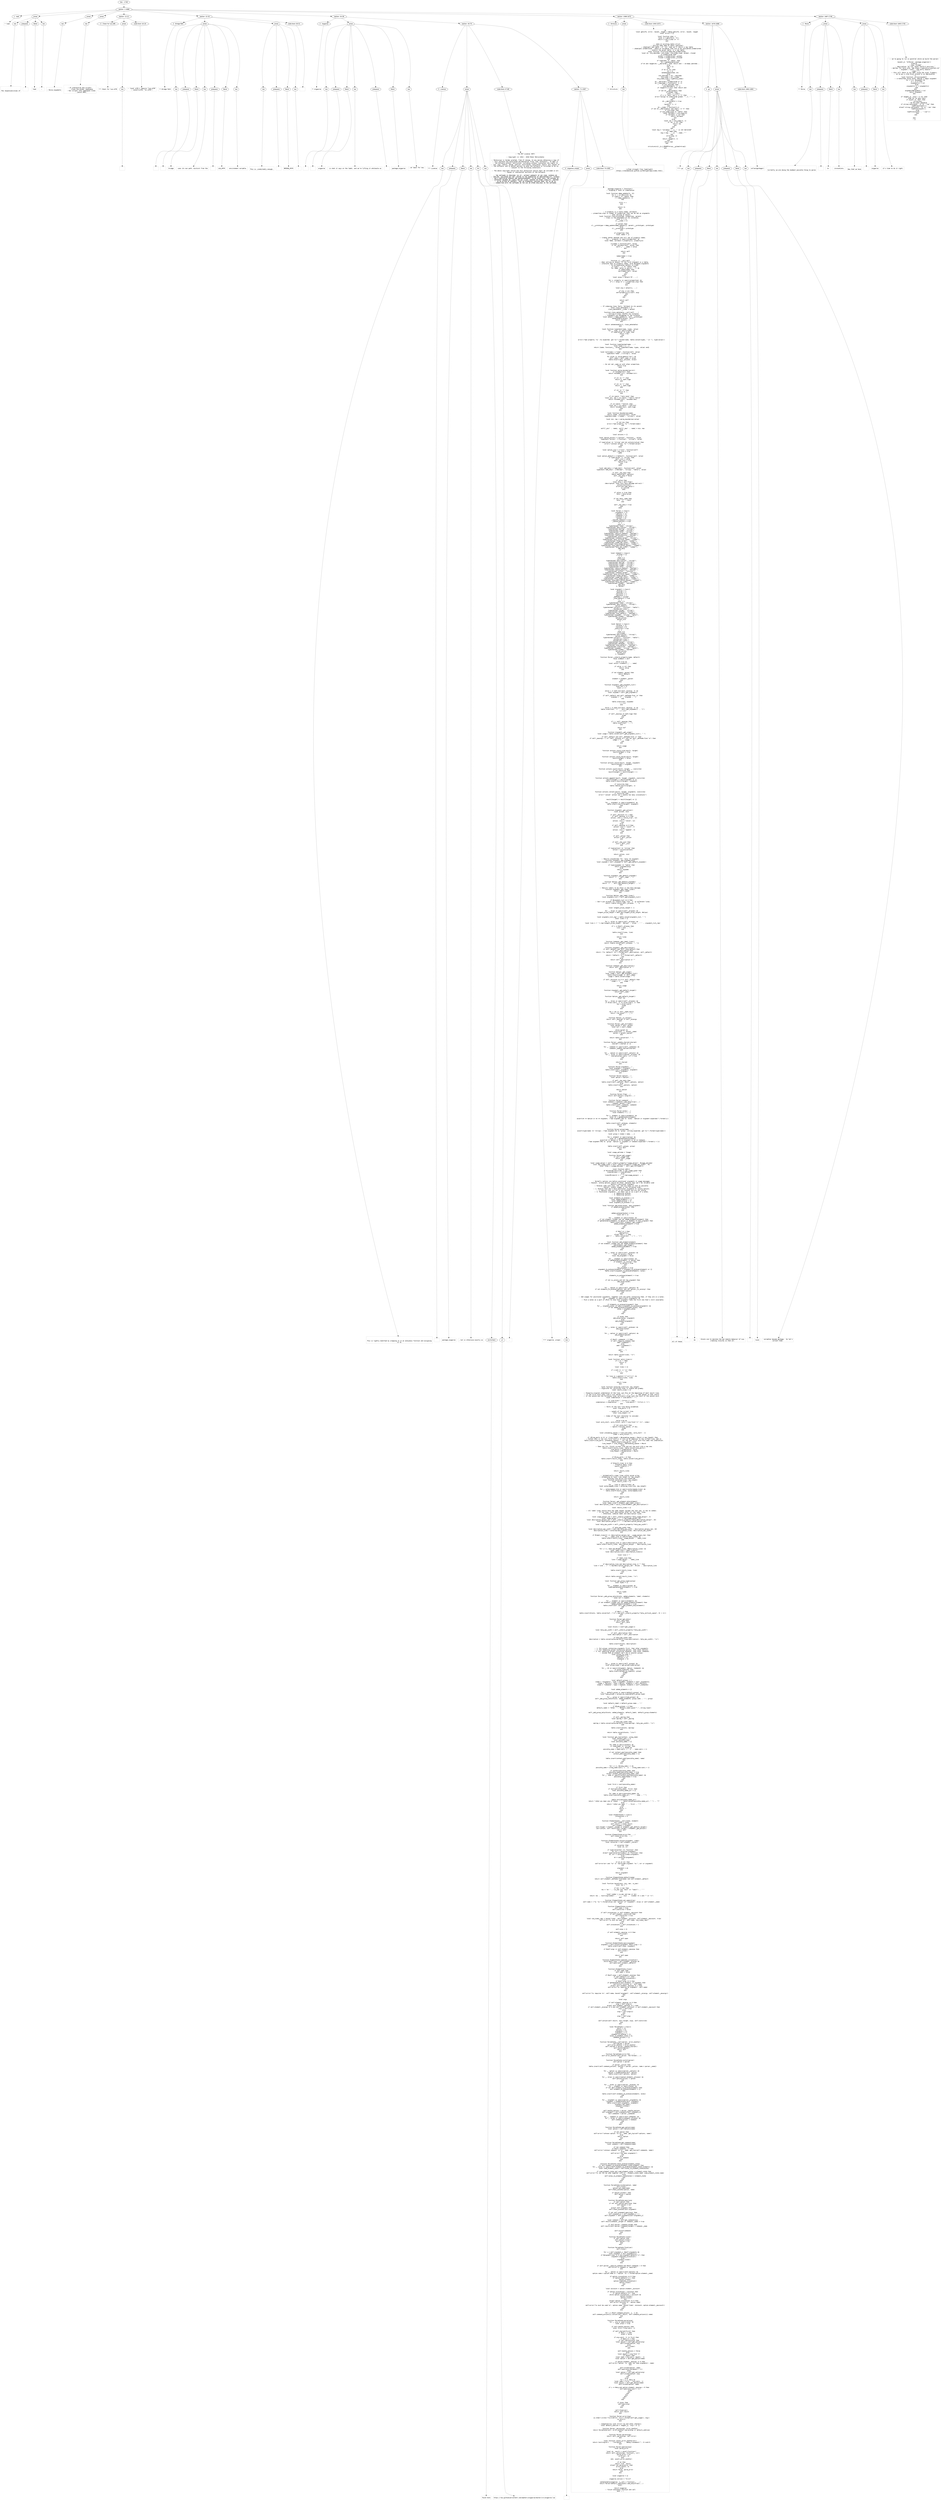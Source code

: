 digraph lpegNode {

node [fontname=Helvetica]
edge [style=dashed]

doc_0 [label="doc - 1748"]


doc_0 -> { section_1}
{rank=same; section_1}

section_1 [label="section: 1-1686"]


// END RANK doc_0

section_1 -> { header_2 prose_3 prose_4 prose_5 section_6 section_7 section_8 section_9 section_10}
{rank=same; header_2 prose_3 prose_4 prose_5 section_6 section_7 section_8 section_9 section_10}

header_2 [label="1 : load"]

prose_3 [label="prose"]

prose_4 [label="prose"]

prose_5 [label="prose"]

section_6 [label="section: 12-21"]

section_7 [label="section: 22-33"]

section_8 [label="section: 34-39"]

section_9 [label="section: 1588-1675"]

section_10 [label="section: 1687-1748"]


// END RANK section_1

header_2 -> leaf_11
leaf_11  [color=Gray,shape=rectangle,fontname=Inconsolata,label="* load"]
// END RANK header_2

prose_3 -> { raw_12 prespace_13 literal_14 raw_15}
{rank=same; raw_12 prespace_13 literal_14 raw_15}

raw_12 [label="raw"]

prespace_13 [label="prespace"]

literal_14 [label="literal"]

raw_15 [label="raw"]


// END RANK prose_3

raw_12 -> leaf_16
leaf_16  [color=Gray,shape=rectangle,fontname=Inconsolata,label="

The responsibilities of"]
// END RANK raw_12

prespace_13 -> leaf_17
leaf_17  [color=Gray,shape=rectangle,fontname=Inconsolata,label=" "]
// END RANK prespace_13

literal_14 -> leaf_18
leaf_18  [color=Gray,shape=rectangle,fontname=Inconsolata,label="load"]
// END RANK literal_14

raw_15 -> leaf_19
leaf_19  [color=Gray,shape=rectangle,fontname=Inconsolata,label=":
"]
// END RANK raw_15

prose_4 -> { raw_20}
{rank=same; raw_20}

raw_20 [label="raw"]


// END RANK prose_4

raw_20 -> leaf_21
leaf_21  [color=Gray,shape=rectangle,fontname=Inconsolata,label="
- Parse arguments
"]
// END RANK raw_20

prose_5 -> { raw_22}
{rank=same; raw_22}

raw_22 [label="raw"]


// END RANK prose_5

raw_22 -> leaf_23
leaf_23  [color=Gray,shape=rectangle,fontname=Inconsolata,label="
- If interactive and scripts:
   - Clone the global namespace
   - Run scripts into namespace clone
   - Launch REPL.
"]
// END RANK raw_22

section_6 -> { header_24 prose_25 codeblock_26}
{rank=same; header_24 prose_25 codeblock_26}

header_24 [label="3 : Check for lua-utf8"]

prose_25 [label="prose"]

codeblock_26 [label="code block 16-19"]


// END RANK section_6

header_24 -> leaf_27
leaf_27  [color=Gray,shape=rectangle,fontname=Inconsolata,label="*** Check for lua-utf8"]
// END RANK header_24

prose_25 -> { raw_28}
{rank=same; raw_28}

raw_28 [label="raw"]


// END RANK prose_25

raw_28 -> leaf_29
leaf_29  [color=Gray,shape=rectangle,fontname=Inconsolata,label="
"]
// END RANK raw_28

codeblock_26 -> leaf_30
leaf_30  [color=Gray,shape=rectangle,fontname=Inconsolata,label="-- local utf8 = require \"lua-utf8\"
-- assert(utf8, \"no utf8\")"]
// END RANK codeblock_26

section_7 -> { header_31 prose_32 prose_33 codeblock_34}
{rank=same; header_31 prose_32 prose_33 codeblock_34}

header_31 [label="2 : Bridge Path"]

prose_32 [label="prose"]

prose_33 [label="prose"]

codeblock_34 [label="code block 28-31"]


// END RANK section_7

header_31 -> leaf_35
leaf_35  [color=Gray,shape=rectangle,fontname=Inconsolata,label="** Bridge Path"]
// END RANK header_31

prose_32 -> { raw_36 prespace_37 literal_38 raw_39 prespace_40 literal_41 raw_42}
{rank=same; raw_36 prespace_37 literal_38 raw_39 prespace_40 literal_41 raw_42}

raw_36 [label="raw"]

prespace_37 [label="prespace"]

literal_38 [label="literal"]

raw_39 [label="raw"]

prespace_40 [label="prespace"]

literal_41 [label="literal"]

raw_42 [label="raw"]


// END RANK prose_32

raw_36 -> leaf_43
leaf_43  [color=Gray,shape=rectangle,fontname=Inconsolata,label=""]
// END RANK raw_36

prespace_37 -> leaf_44
leaf_44  [color=Gray,shape=rectangle,fontname=Inconsolata,label=""]
// END RANK prespace_37

literal_38 -> leaf_45
leaf_45  [color=Gray,shape=rectangle,fontname=Inconsolata,label="bridge"]
// END RANK literal_38

raw_39 -> leaf_46
leaf_46  [color=Gray,shape=rectangle,fontname=Inconsolata,label=" uses its own path, distinct from the"]
// END RANK raw_39

prespace_40 -> leaf_47
leaf_47  [color=Gray,shape=rectangle,fontname=Inconsolata,label=" "]
// END RANK prespace_40

literal_41 -> leaf_48
leaf_48  [color=Gray,shape=rectangle,fontname=Inconsolata,label="LUA_PATH"]
// END RANK literal_41

raw_42 -> leaf_49
leaf_49  [color=Gray,shape=rectangle,fontname=Inconsolata,label=" environment variable.
"]
// END RANK raw_42

prose_33 -> { raw_50 prespace_51 literal_52 raw_53}
{rank=same; raw_50 prespace_51 literal_52 raw_53}

raw_50 [label="raw"]

prespace_51 [label="prespace"]

literal_52 [label="literal"]

raw_53 [label="raw"]


// END RANK prose_33

raw_50 -> leaf_54
leaf_54  [color=Gray,shape=rectangle,fontname=Inconsolata,label="
This is, predictably enough,"]
// END RANK raw_50

prespace_51 -> leaf_55
leaf_55  [color=Gray,shape=rectangle,fontname=Inconsolata,label=" "]
// END RANK prespace_51

literal_52 -> leaf_56
leaf_56  [color=Gray,shape=rectangle,fontname=Inconsolata,label="BRIDGE_PATH"]
// END RANK literal_52

raw_53 -> leaf_57
leaf_57  [color=Gray,shape=rectangle,fontname=Inconsolata,label=".
"]
// END RANK raw_53

codeblock_34 -> leaf_58
leaf_58  [color=Gray,shape=rectangle,fontname=Inconsolata,label="
"]
// END RANK codeblock_34

section_8 -> { header_59 prose_60 section_61}
{rank=same; header_59 prose_60 section_61}

header_59 [label="2 : Argparse"]

prose_60 [label="prose"]

section_61 [label="section: 40-70"]


// END RANK section_8

header_59 -> leaf_62
leaf_62  [color=Gray,shape=rectangle,fontname=Inconsolata,label="** Argparse"]
// END RANK header_59

prose_60 -> { raw_63 prespace_64 literal_65 raw_66 prespace_67 literal_68 raw_69}
{rank=same; raw_63 prespace_64 literal_65 raw_66 prespace_67 literal_68 raw_69}

raw_63 [label="raw"]

prespace_64 [label="prespace"]

literal_65 [label="literal"]

raw_66 [label="raw"]

prespace_67 [label="prespace"]

literal_68 [label="literal"]

raw_69 [label="raw"]


// END RANK prose_60

raw_63 -> leaf_70
leaf_70  [color=Gray,shape=rectangle,fontname=Inconsolata,label=""]
// END RANK raw_63

prespace_64 -> leaf_71
leaf_71  [color=Gray,shape=rectangle,fontname=Inconsolata,label=""]
// END RANK prespace_64

literal_65 -> leaf_72
leaf_72  [color=Gray,shape=rectangle,fontname=Inconsolata,label="argparse"]
// END RANK literal_65

raw_66 -> leaf_73
leaf_73  [color=Gray,shape=rectangle,fontname=Inconsolata,label=" is what it says on the label, and we're lifting it wholesale as"]
// END RANK raw_66

prespace_67 -> leaf_74
leaf_74  [color=Gray,shape=rectangle,fontname=Inconsolata,label=""]
// END RANK prespace_67

literal_68 -> leaf_75
leaf_75  [color=Gray,shape=rectangle,fontname=Inconsolata,label="package.argparse"]
// END RANK literal_68

raw_69 -> leaf_76
leaf_76  [color=Gray,shape=rectangle,fontname=Inconsolata,label=", at least for now.

"]
// END RANK raw_69

section_61 -> { header_77 prose_78 codeblock_79 section_80}
{rank=same; header_77 prose_78 codeblock_79 section_80}

header_77 [label="3 : License"]

prose_78 [label="prose"]

codeblock_79 [label="code block 47-68"]

section_80 [label="section: 71-1587"]


// END RANK section_61

header_77 -> leaf_81
leaf_81  [color=Gray,shape=rectangle,fontname=Inconsolata,label="*** License"]
// END RANK header_77

prose_78 -> { raw_82 prespace_83 literal_84 raw_85 link_86 raw_87}
{rank=same; raw_82 prespace_83 literal_84 raw_85 link_86 raw_87}

raw_82 [label="raw"]

prespace_83 [label="prespace"]

literal_84 [label="literal"]

raw_85 [label="raw"]

link_86 [label="link"]

raw_87 [label="raw"]


// END RANK prose_78

raw_82 -> leaf_88
leaf_88  [color=Gray,shape=rectangle,fontname=Inconsolata,label="

This is lightly modified by wrapping it in an anonymous function and assigning
it to"]
// END RANK raw_82

prespace_83 -> leaf_89
leaf_89  [color=Gray,shape=rectangle,fontname=Inconsolata,label=" "]
// END RANK prespace_83

literal_84 -> leaf_90
leaf_90  [color=Gray,shape=rectangle,fontname=Inconsolata,label="package.argparse"]
// END RANK literal_84

raw_85 -> leaf_91
leaf_91  [color=Gray,shape=rectangle,fontname=Inconsolata,label=", but is otherwise exactly as"]
// END RANK raw_85

link_86 -> { anchortext_92 url_93}
{rank=same; anchortext_92 url_93}

anchortext_92 [label="anchortext"]

url_93 [label="url"]


// END RANK link_86

anchortext_92 -> leaf_94
leaf_94  [color=Gray,shape=rectangle,fontname=Inconsolata,label="found here"]
// END RANK anchortext_92

url_93 -> leaf_95
leaf_95  [color=Gray,shape=rectangle,fontname=Inconsolata,label="https://raw.githubusercontent.com/mpeterv/argparse/master/src/argparse.lua"]
// END RANK url_93

raw_87 -> leaf_96
leaf_96  [color=Gray,shape=rectangle,fontname=Inconsolata,label=".
"]
// END RANK raw_87

codeblock_79 -> leaf_97
leaf_97  [color=Gray,shape=rectangle,fontname=Inconsolata,label="-- The MIT License (MIT)

-- Copyright (c) 2013 - 2018 Peter Melnichenko

-- Permission is hereby granted, free of charge, to any person obtaining a copy of
-- this software and associated documentation files (the \"Software\"), to deal in
-- the Software without restriction, including without limitation the rights to
-- use, copy, modify, merge, publish, distribute, sublicense, and/or sell copies of
-- the Software, and to permit persons to whom the Software is furnished to do so,
-- subject to the following conditions:

-- The above copyright notice and this permission notice shall be included in all
-- copies or substantial portions of the Software.

-- THE SOFTWARE IS PROVIDED \"AS IS\", WITHOUT WARRANTY OF ANY KIND, EXPRESS OR
-- IMPLIED, INCLUDING BUT NOT LIMITED TO THE WARRANTIES OF MERCHANTABILITY, FITNESS
-- FOR A PARTICULAR PURPOSE AND NONINFRINGEMENT. IN NO EVENT SHALL THE AUTHORS OR
-- COPYRIGHT HOLDERS BE LIABLE FOR ANY CLAIM, DAMAGES OR OTHER LIABILITY, WHETHER
-- IN AN ACTION OF CONTRACT, TORT OR OTHERWISE, ARISING FROM, OUT OF OR IN
-- CONNECTION WITH THE SOFTWARE OR THE USE OR OTHER DEALINGS IN THE SOFTWARE."]
// END RANK codeblock_79

section_80 -> { header_98 prose_99 codeblock_100}
{rank=same; header_98 prose_99 codeblock_100}

header_98 [label="4 : argparse, proper."]

prose_99 [label="prose"]

codeblock_100 [label="code block 73-1585"]


// END RANK section_80

header_98 -> leaf_101
leaf_101  [color=Gray,shape=rectangle,fontname=Inconsolata,label="**** argparse, proper."]
// END RANK header_98

prose_99 -> { raw_102}
{rank=same; raw_102}

raw_102 [label="raw"]


// END RANK prose_99

raw_102 -> leaf_103
leaf_103  [color=Gray,shape=rectangle,fontname=Inconsolata,label="
"]
// END RANK raw_102

codeblock_100 -> leaf_104
leaf_104  [color=Gray,shape=rectangle,fontname=Inconsolata,label="package.argparse = (function()
-- skipping a level of indentation

local function deep_update(t1, t2)
   for k, v in pairs(t2) do
      if type(v) == \"table\" then
         v = deep_update({}, v)
      end

      t1[k] = v
   end

   return t1
end

-- A property is a tuple {name, callback}.
-- properties.args is number of properties that can be set as arguments
-- when calling an object.
local function class(prototype, properties, parent)
   -- Class is the metatable of its instances.
   local cl = {}
   cl.__index = cl

   if parent then
      cl.__prototype = deep_update(deep_update({}, parent.__prototype), prototype)
   else
      cl.__prototype = prototype
   end

   if properties then
      local names = {}

      -- Create setter methods and fill set of property names.
      for _, property in ipairs(properties) do
         local name, callback = property[1], property[2]

         cl[name] = function(self, value)
            if not callback(self, value) then
               self[\"_\" .. name] = value
            end

            return self
         end

         names[name] = true
      end

      function cl.__call(self, ...)
         -- When calling an object, if the first argument is a table,
         -- interpret keys as property names, else delegate arguments
         -- to corresponding setters in order.
         if type((...)) == \"table\" then
            for name, value in pairs((...)) do
               if names[name] then
                  self[name](self, value)
               end
            end
         else
            local nargs = select(\"#\", ...)

            for i, property in ipairs(properties) do
               if i > nargs or i > properties.args then
                  break
               end

               local arg = select(i, ...)

               if arg ~= nil then
                  self[property[1]](self, arg)
               end
            end
         end

         return self
      end
   end

   -- If indexing class fails, fallback to its parent.
   local class_metatable = {}
   class_metatable.__index = parent

   function class_metatable.__call(self, ...)
      -- Calling a class returns its instance.
      -- Arguments are delegated to the instance.
      local object = deep_update({}, self.__prototype)
      setmetatable(object, self)
      return object(...)
   end

   return setmetatable(cl, class_metatable)
end

local function typecheck(name, types, value)
   for _, type_ in ipairs(types) do
      if type(value) == type_ then
         return true
      end
   end

   error((\"bad property '%s' (%s expected, got %s)\"):format(name, table.concat(types, \" or \"), type(value)))
end

local function typechecked(name, ...)
   local types = {...}
   return {name, function(_, value) typecheck(name, types, value) end}
end

local multiname = {\"name\", function(self, value)
   typecheck(\"name\", {\"string\"}, value)

   for alias in value:gmatch(\"%S+\") do
      self._name = self._name or alias
      table.insert(self._aliases, alias)
   end

   -- Do not set _name as with other properties.
   return true
end}

local function parse_boundaries(str)
   if tonumber(str) then
      return tonumber(str), tonumber(str)
   end

   if str == \"*\" then
      return 0, math.huge
   end

   if str == \"+\" then
      return 1, math.huge
   end

   if str == \"?\" then
      return 0, 1
   end

   if str:match \"^%d+%-%d+$\" then
      local min, max = str:match \"^(%d+)%-(%d+)$\"
      return tonumber(min), tonumber(max)
   end

   if str:match \"^%d+%+$\" then
      local min = str:match \"^(%d+)%+$\"
      return tonumber(min), math.huge
   end
end

local function boundaries(name)
   return {name, function(self, value)
      typecheck(name, {\"number\", \"string\"}, value)

      local min, max = parse_boundaries(value)

      if not min then
         error((\"bad property '%s'\"):format(name))
      end

      self[\"_min\" .. name], self[\"_max\" .. name] = min, max
   end}
end

local actions = {}

local option_action = {\"action\", function(_, value)
   typecheck(\"action\", {\"function\", \"string\"}, value)

   if type(value) == \"string\" and not actions[value] then
      error((\"unknown action '%s'\"):format(value))
   end
end}

local option_init = {\"init\", function(self)
   self._has_init = true
end}

local option_default = {\"default\", function(self, value)
   if type(value) ~= \"string\" then
      self._init = value
      self._has_init = true
      return true
   end
end}

local add_help = {\"add_help\", function(self, value)
   typecheck(\"add_help\", {\"boolean\", \"string\", \"table\"}, value)

   if self._has_help then
      table.remove(self._options)
      self._has_help = false
   end

   if value then
      local help = self:flag()
         :description \"Show this help message and exit.\"
         :action(function()
            print(self:get_help())
            os.exit(0)
         end)

      if value ~= true then
         help = help(value)
      end

      if not help._name then
         help \"-h\" \"--help\"
      end

      self._has_help = true
   end
end}

local Parser = class({
   _arguments = {},
   _options = {},
   _commands = {},
   _mutexes = {},
   _groups = {},
   _require_command = true,
   _handle_options = true
}, {
   args = 3,
   typechecked(\"name\", \"string\"),
   typechecked(\"description\", \"string\"),
   typechecked(\"epilog\", \"string\"),
   typechecked(\"usage\", \"string\"),
   typechecked(\"help\", \"string\"),
   typechecked(\"require_command\", \"boolean\"),
   typechecked(\"handle_options\", \"boolean\"),
   typechecked(\"action\", \"function\"),
   typechecked(\"command_target\", \"string\"),
   typechecked(\"help_vertical_space\", \"number\"),
   typechecked(\"usage_margin\", \"number\"),
   typechecked(\"usage_max_width\", \"number\"),
   typechecked(\"help_usage_margin\", \"number\"),
   typechecked(\"help_description_margin\", \"number\"),
   typechecked(\"help_max_width\", \"number\"),
   add_help
})

local Command = class({
   _aliases = {}
}, {
   args = 3,
   multiname,
   typechecked(\"description\", \"string\"),
   typechecked(\"epilog\", \"string\"),
   typechecked(\"target\", \"string\"),
   typechecked(\"usage\", \"string\"),
   typechecked(\"help\", \"string\"),
   typechecked(\"require_command\", \"boolean\"),
   typechecked(\"handle_options\", \"boolean\"),
   typechecked(\"action\", \"function\"),
   typechecked(\"command_target\", \"string\"),
   typechecked(\"help_vertical_space\", \"number\"),
   typechecked(\"usage_margin\", \"number\"),
   typechecked(\"usage_max_width\", \"number\"),
   typechecked(\"help_usage_margin\", \"number\"),
   typechecked(\"help_description_margin\", \"number\"),
   typechecked(\"help_max_width\", \"number\"),
   typechecked(\"hidden\", \"boolean\"),
   add_help
}, Parser)

local Argument = class({
   _minargs = 1,
   _maxargs = 1,
   _mincount = 1,
   _maxcount = 1,
   _defmode = \"unused\",
   _show_default = true
}, {
   args = 5,
   typechecked(\"name\", \"string\"),
   typechecked(\"description\", \"string\"),
   option_default,
   typechecked(\"convert\", \"function\", \"table\"),
   boundaries(\"args\"),
   typechecked(\"target\", \"string\"),
   typechecked(\"defmode\", \"string\"),
   typechecked(\"show_default\", \"boolean\"),
   typechecked(\"argname\", \"string\", \"table\"),
   typechecked(\"hidden\", \"boolean\"),
   option_action,
   option_init
})

local Option = class({
   _aliases = {},
   _mincount = 0,
   _overwrite = true
}, {
   args = 6,
   multiname,
   typechecked(\"description\", \"string\"),
   option_default,
   typechecked(\"convert\", \"function\", \"table\"),
   boundaries(\"args\"),
   boundaries(\"count\"),
   typechecked(\"target\", \"string\"),
   typechecked(\"defmode\", \"string\"),
   typechecked(\"show_default\", \"boolean\"),
   typechecked(\"overwrite\", \"boolean\"),
   typechecked(\"argname\", \"string\", \"table\"),
   typechecked(\"hidden\", \"boolean\"),
   option_action,
   option_init
}, Argument)

function Parser:_inherit_property(name, default)
   local element = self

   while true do
      local value = element[\"_\" .. name]

      if value ~= nil then
         return value
      end

      if not element._parent then
         return default
      end

      element = element._parent
   end
end

function Argument:_get_argument_list()
   local buf = {}
   local i = 1

   while i <= math.min(self._minargs, 3) do
      local argname = self:_get_argname(i)

      if self._default and self._defmode:find \"a\" then
         argname = \"[\" .. argname .. \"]\"
      end

      table.insert(buf, argname)
      i = i+1
   end

   while i <= math.min(self._maxargs, 3) do
      table.insert(buf, \"[\" .. self:_get_argname(i) .. \"]\")
      i = i+1

      if self._maxargs == math.huge then
         break
      end
   end

   if i < self._maxargs then
      table.insert(buf, \"...\")
   end

   return buf
end

function Argument:_get_usage()
   local usage = table.concat(self:_get_argument_list(), \" \")

   if self._default and self._defmode:find \"u\" then
      if self._maxargs > 1 or (self._minargs == 1 and not self._defmode:find \"a\") then
         usage = \"[\" .. usage .. \"]\"
      end
   end

   return usage
end

function actions.store_true(result, target)
   result[target] = true
end

function actions.store_false(result, target)
   result[target] = false
end

function actions.store(result, target, argument)
   result[target] = argument
end

function actions.count(result, target, _, overwrite)
   if not overwrite then
      result[target] = result[target] + 1
   end
end

function actions.append(result, target, argument, overwrite)
   result[target] = result[target] or {}
   table.insert(result[target], argument)

   if overwrite then
      table.remove(result[target], 1)
   end
end

function actions.concat(result, target, arguments, overwrite)
   if overwrite then
      error(\"'concat' action can't handle too many invocations\")
   end

   result[target] = result[target] or {}

   for _, argument in ipairs(arguments) do
      table.insert(result[target], argument)
   end
end

function Argument:_get_action()
   local action, init

   if self._maxcount == 1 then
      if self._maxargs == 0 then
         action, init = \"store_true\", nil
      else
         action, init = \"store\", nil
      end
   else
      if self._maxargs == 0 then
         action, init = \"count\", 0
      else
         action, init = \"append\", {}
      end
   end

   if self._action then
      action = self._action
   end

   if self._has_init then
      init = self._init
   end

   if type(action) == \"string\" then
      action = actions[action]
   end

   return action, init
end

-- Returns placeholder for `narg`-th argument.
function Argument:_get_argname(narg)
   local argname = self._argname or self:_get_default_argname()

   if type(argname) == \"table\" then
      return argname[narg]
   else
      return argname
   end
end

function Argument:_get_default_argname()
   return \"<\" .. self._name .. \">\"
end

function Option:_get_default_argname()
   return \"<\" .. self:_get_default_target() .. \">\"
end

-- Returns labels to be shown in the help message.
function Argument:_get_label_lines()
   return {self._name}
end

function Option:_get_label_lines()
   local argument_list = self:_get_argument_list()

   if #argument_list == 0 then
      -- Don't put aliases for simple flags like `-h` on different lines.
      return {table.concat(self._aliases, \", \")}
   end

   local longest_alias_length = -1

   for _, alias in ipairs(self._aliases) do
      longest_alias_length = math.max(longest_alias_length, #alias)
   end

   local argument_list_repr = table.concat(argument_list, \" \")
   local lines = {}

   for i, alias in ipairs(self._aliases) do
      local line = (\" \"):rep(longest_alias_length - #alias) .. alias .. \" \" .. argument_list_repr

      if i ~= #self._aliases then
         line = line .. \",\"
      end

      table.insert(lines, line)
   end

   return lines
end

function Command:_get_label_lines()
   return {table.concat(self._aliases, \", \")}
end

function Argument:_get_description()
   if self._default and self._show_default then
      if self._description then
         return (\"%s (default: %s)\"):format(self._description, self._default)
      else
         return (\"default: %s\"):format(self._default)
      end
   else
      return self._description or \"\"
   end
end

function Command:_get_description()
   return self._description or \"\"
end

function Option:_get_usage()
   local usage = self:_get_argument_list()
   table.insert(usage, 1, self._name)
   usage = table.concat(usage, \" \")

   if self._mincount == 0 or self._default then
      usage = \"[\" .. usage .. \"]\"
   end

   return usage
end

function Argument:_get_default_target()
   return self._name
end

function Option:_get_default_target()
   local res

   for _, alias in ipairs(self._aliases) do
      if alias:sub(1, 1) == alias:sub(2, 2) then
         res = alias:sub(3)
         break
      end
   end

   res = res or self._name:sub(2)
   return (res:gsub(\"-\", \"_\"))
end

function Option:_is_vararg()
   return self._maxargs ~= self._minargs
end

function Parser:_get_fullname()
   local parent = self._parent
   local buf = {self._name}

   while parent do
      table.insert(buf, 1, parent._name)
      parent = parent._parent
   end

   return table.concat(buf, \" \")
end

function Parser:_update_charset(charset)
   charset = charset or {}

   for _, command in ipairs(self._commands) do
      command:_update_charset(charset)
   end

   for _, option in ipairs(self._options) do
      for _, alias in ipairs(option._aliases) do
         charset[alias:sub(1, 1)] = true
      end
   end

   return charset
end

function Parser:argument(...)
   local argument = Argument(...)
   table.insert(self._arguments, argument)
   return argument
end

function Parser:option(...)
   local option = Option(...)

   if self._has_help then
      table.insert(self._options, #self._options, option)
   else
      table.insert(self._options, option)
   end

   return option
end

function Parser:flag(...)
   return self:option():args(0)(...)
end

function Parser:command(...)
   local command = Command():add_help(true)(...)
   command._parent = self
   table.insert(self._commands, command)
   return command
end

function Parser:mutex(...)
   local elements = {...}

   for i, element in ipairs(elements) do
      local mt = getmetatable(element)
      assert(mt == Option or mt == Argument, (\"bad argument #%d to 'mutex' (Option or Argument expected)\"):format(i))
   end

   table.insert(self._mutexes, elements)
   return self
end

function Parser:group(name, ...)
   assert(type(name) == \"string\", (\"bad argument #1 to 'group' (string expected, got %s)\"):format(type(name)))

   local group = {name = name, ...}

   for i, element in ipairs(group) do
      local mt = getmetatable(element)
      assert(mt == Option or mt == Argument or mt == Command,
         (\"bad argument #%d to 'group' (Option or Argument or Command expected)\"):format(i + 1))
   end

   table.insert(self._groups, group)
   return self
end

local usage_welcome = \"Usage: \"

function Parser:get_usage()
   if self._usage then
      return self._usage
   end

   local usage_margin = self:_inherit_property(\"usage_margin\", #usage_welcome)
   local max_usage_width = self:_inherit_property(\"usage_max_width\", 70)
   local lines = {usage_welcome .. self:_get_fullname()}

   local function add(s)
      if #lines[#lines]+1+#s <= max_usage_width then
         lines[#lines] = lines[#lines] .. \" \" .. s
      else
         lines[#lines+1] = (\" \"):rep(usage_margin) .. s
      end
   end

   -- Normally options are before positional arguments in usage messages.
   -- However, vararg options should be after, because they can't be reliable used
   -- before a positional argument.
   -- Mutexes come into play, too, and are shown as soon as possible.
   -- Overall, output usages in the following order:
   -- 1. Mutexes that don't have positional arguments or vararg options.
   -- 2. Options that are not in any mutexes and are not vararg.
   -- 3. Positional arguments - on their own or as a part of a mutex.
   -- 4. Remaining mutexes.
   -- 5. Remaining options.

   local elements_in_mutexes = {}
   local added_elements = {}
   local added_mutexes = {}
   local argument_to_mutexes = {}

   local function add_mutex(mutex, main_argument)
      if added_mutexes[mutex] then
         return
      end

      added_mutexes[mutex] = true
      local buf = {}

      for _, element in ipairs(mutex) do
         if not element._hidden and not added_elements[element] then
            if getmetatable(element) == Option or element == main_argument then
               table.insert(buf, element:_get_usage())
               added_elements[element] = true
            end
         end
      end

      if #buf == 1 then
         add(buf[1])
      elseif #buf > 1 then
         add(\"(\" .. table.concat(buf, \" | \") .. \")\")
      end
   end

   local function add_element(element)
      if not element._hidden and not added_elements[element] then
         add(element:_get_usage())
         added_elements[element] = true
      end
   end

   for _, mutex in ipairs(self._mutexes) do
      local is_vararg = false
      local has_argument = false

      for _, element in ipairs(mutex) do
         if getmetatable(element) == Option then
            if element:_is_vararg() then
               is_vararg = true
            end
         else
            has_argument = true
            argument_to_mutexes[element] = argument_to_mutexes[element] or {}
            table.insert(argument_to_mutexes[element], mutex)
         end

         elements_in_mutexes[element] = true
      end

      if not is_vararg and not has_argument then
         add_mutex(mutex)
      end
   end

   for _, option in ipairs(self._options) do
      if not elements_in_mutexes[option] and not option:_is_vararg() then
         add_element(option)
      end
   end

   -- Add usages for positional arguments, together with one mutex containing them, if they are in a mutex.
   for _, argument in ipairs(self._arguments) do
      -- Pick a mutex as a part of which to show this argument, take the first one that's still available.
      local mutex

      if elements_in_mutexes[argument] then
         for _, argument_mutex in ipairs(argument_to_mutexes[argument]) do
            if not added_mutexes[argument_mutex] then
               mutex = argument_mutex
            end
         end
      end

      if mutex then
         add_mutex(mutex, argument)
      else
         add_element(argument)
      end
   end

   for _, mutex in ipairs(self._mutexes) do
      add_mutex(mutex)
   end

   for _, option in ipairs(self._options) do
      add_element(option)
   end

   if #self._commands > 0 then
      if self._require_command then
         add(\"<command>\")
      else
         add(\"[<command>]\")
      end

      add(\"...\")
   end

   return table.concat(lines, \"\\n\")
end

local function split_lines(s)
   if s == \"\" then
      return {}
   end

   local lines = {}

   if s:sub(-1) ~= \"\\n\" then
      s = s .. \"\\n\"
   end

   for line in s:gmatch(\"([^\\n]*)\\n\") do
      table.insert(lines, line)
   end

   return lines
end

local function autowrap_line(line, max_length)
   -- Algorithm for splitting lines is simple and greedy.
   local result_lines = {}

   -- Preserve original indentation of the line, put this at the beginning of each result line.
   -- If the first word looks like a list marker ('*', '+', or '-'), add spaces so that starts
   -- of the second and the following lines vertically align with the start of the second word.
   local indentation = line:match(\"^ *\")

   if line:find(\"^ *[%*%+%-]\") then
      indentation = indentation .. \" \" .. line:match(\"^ *[%*%+%-]( *)\")
   end

   -- Parts of the last line being assembled.
   local line_parts = {}

   -- Length of the current line.
   local line_length = 0

   -- Index of the next character to consider.
   local index = 1

   while true do
      local word_start, word_finish, word = line:find(\"([^ ]+)\", index)

      if not word_start then
         -- Ignore trailing spaces, if any.
         break
      end

      local preceding_spaces = line:sub(index, word_start - 1)
      index = word_finish + 1

      if (#line_parts == 0) or (line_length + #preceding_spaces + #word <= max_length) then
         -- Either this is the very first word or it fits as an addition to the current line, add it.
         table.insert(line_parts, preceding_spaces) -- For the very first word this adds the indentation.
         table.insert(line_parts, word)
         line_length = line_length + #preceding_spaces + #word
      else
         -- Does not fit, finish current line and put the word into a new one.
         table.insert(result_lines, table.concat(line_parts))
         line_parts = {indentation, word}
         line_length = #indentation + #word
      end
   end

   if #line_parts > 0 then
      table.insert(result_lines, table.concat(line_parts))
   end

   if #result_lines == 0 then
      -- Preserve empty lines.
      result_lines[1] = \"\"
   end

   return result_lines
end

-- Automatically wraps lines within given array,
-- attempting to limit line length to `max_length`.
-- Existing line splits are preserved.
local function autowrap(lines, max_length)
   local result_lines = {}

   for _, line in ipairs(lines) do
      local autowrapped_lines = autowrap_line(line, max_length)

      for _, autowrapped_line in ipairs(autowrapped_lines) do
         table.insert(result_lines, autowrapped_line)
      end
   end

   return result_lines
end

function Parser:_get_element_help(element)
   local label_lines = element:_get_label_lines()
   local description_lines = split_lines(element:_get_description())

   local result_lines = {}

   -- All label lines should have the same length (except the last one, it has no comma).
   -- If too long, start description after all the label lines.
   -- Otherwise, combine label and description lines.

   local usage_margin_len = self:_inherit_property(\"help_usage_margin\", 3)
   local usage_margin = (\" \"):rep(usage_margin_len)
   local description_margin_len = self:_inherit_property(\"help_description_margin\", 25)
   local description_margin = (\" \"):rep(description_margin_len)

   local help_max_width = self:_inherit_property(\"help_max_width\")

   if help_max_width then
      local description_max_width = math.max(help_max_width - description_margin_len, 10)
      description_lines = autowrap(description_lines, description_max_width)
   end

   if #label_lines[1] >= (description_margin_len - usage_margin_len) then
      for _, label_line in ipairs(label_lines) do
         table.insert(result_lines, usage_margin .. label_line)
      end

      for _, description_line in ipairs(description_lines) do
         table.insert(result_lines, description_margin .. description_line)
      end
   else
      for i = 1, math.max(#label_lines, #description_lines) do
         local label_line = label_lines[i]
         local description_line = description_lines[i]

         local line = \"\"

         if label_line then
            line = usage_margin .. label_line
         end

         if description_line and description_line ~= \"\" then
            line = line .. (\" \"):rep(description_margin_len - #line) .. description_line
         end

         table.insert(result_lines, line)
      end
   end

   return table.concat(result_lines, \"\\n\")
end

local function get_group_types(group)
   local types = {}

   for _, element in ipairs(group) do
      types[getmetatable(element)] = true
   end

   return types
end

function Parser:_add_group_help(blocks, added_elements, label, elements)
   local buf = {label}

   for _, element in ipairs(elements) do
      if not element._hidden and not added_elements[element] then
         added_elements[element] = true
         table.insert(buf, self:_get_element_help(element))
      end
   end

   if #buf > 1 then
      table.insert(blocks, table.concat(buf, (\"\\n\"):rep(self:_inherit_property(\"help_vertical_space\", 0) + 1)))
   end
end

function Parser:get_help()
   if self._help then
      return self._help
   end

   local blocks = {self:get_usage()}

   local help_max_width = self:_inherit_property(\"help_max_width\")

   if self._description then
      local description = self._description

      if help_max_width then
         description = table.concat(autowrap(split_lines(description), help_max_width), \"\\n\")
      end

      table.insert(blocks, description)
   end

   -- 1. Put groups containing arguments first, then other arguments.
   -- 2. Put remaining groups containing options, then other options.
   -- 3. Put remaining groups containing commands, then other commands.
   -- Assume that an element can't be in several groups.
   local groups_by_type = {
      [Argument] = {},
      [Option] = {},
      [Command] = {}
   }

   for _, group in ipairs(self._groups) do
      local group_types = get_group_types(group)

      for _, mt in ipairs({Argument, Option, Command}) do
         if group_types[mt] then
            table.insert(groups_by_type[mt], group)
            break
         end
      end
   end

   local default_groups = {
      {name = \"Arguments\", type = Argument, elements = self._arguments},
      {name = \"Options\", type = Option, elements = self._options},
      {name = \"Commands\", type = Command, elements = self._commands}
   }

   local added_elements = {}

   for _, default_group in ipairs(default_groups) do
      local type_groups = groups_by_type[default_group.type]

      for _, group in ipairs(type_groups) do
         self:_add_group_help(blocks, added_elements, group.name .. \":\", group)
      end

      local default_label = default_group.name .. \":\"

      if #type_groups > 0 then
         default_label = \"Other \" .. default_label:gsub(\"^.\", string.lower)
      end

      self:_add_group_help(blocks, added_elements, default_label, default_group.elements)
   end

   if self._epilog then
      local epilog = self._epilog

      if help_max_width then
         epilog = table.concat(autowrap(split_lines(epilog), help_max_width), \"\\n\")
      end

      table.insert(blocks, epilog)
   end

   return table.concat(blocks, \"\\n\\n\")
end

local function get_tip(context, wrong_name)
   local context_pool = {}
   local possible_name
   local possible_names = {}

   for name in pairs(context) do
      if type(name) == \"string\" then
         for i = 1, #name do
            possible_name = name:sub(1, i - 1) .. name:sub(i + 1)

            if not context_pool[possible_name] then
               context_pool[possible_name] = {}
            end

            table.insert(context_pool[possible_name], name)
         end
      end
   end

   for i = 1, #wrong_name + 1 do
      possible_name = wrong_name:sub(1, i - 1) .. wrong_name:sub(i + 1)

      if context[possible_name] then
         possible_names[possible_name] = true
      elseif context_pool[possible_name] then
         for _, name in ipairs(context_pool[possible_name]) do
            possible_names[name] = true
         end
      end
   end

   local first = next(possible_names)

   if first then
      if next(possible_names, first) then
         local possible_names_arr = {}

         for name in pairs(possible_names) do
            table.insert(possible_names_arr, \"'\" .. name .. \"'\")
         end

         table.sort(possible_names_arr)
         return \"\\nDid you mean one of these: \" .. table.concat(possible_names_arr, \" \") .. \"?\"
      else
         return \"\\nDid you mean '\" .. first .. \"'?\"
      end
   else
      return \"\"
   end
end

local ElementState = class({
   invocations = 0
})

function ElementState:__call(state, element)
   self.state = state
   self.result = state.result
   self.element = element
   self.target = element._target or element:_get_default_target()
   self.action, self.result[self.target] = element:_get_action()
   return self
end

function ElementState:error(fmt, ...)
   self.state:error(fmt, ...)
end

function ElementState:convert(argument, index)
   local converter = self.element._convert

   if converter then
      local ok, err

      if type(converter) == \"function\" then
         ok, err = converter(argument)
      elseif type(converter[index]) == \"function\" then
         ok, err = converter[index](argument)
      else
         ok = converter[argument]
      end

      if ok == nil then
         self:error(err and \"%s\" or \"malformed argument '%s'\", err or argument)
      end

      argument = ok
   end

   return argument
end

function ElementState:default(mode)
   return self.element._defmode:find(mode) and self.element._default
end

local function bound(noun, min, max, is_max)
   local res = \"\"

   if min ~= max then
      res = \"at \" .. (is_max and \"most\" or \"least\") .. \" \"
   end

   local number = is_max and max or min
   return res .. tostring(number) .. \" \" .. noun ..  (number == 1 and \"\" or \"s\")
end

function ElementState:set_name(alias)
   self.name = (\"%s '%s'\"):format(alias and \"option\" or \"argument\", alias or self.element._name)
end

function ElementState:invoke()
   self.open = true
   self.overwrite = false

   if self.invocations >= self.element._maxcount then
      if self.element._overwrite then
         self.overwrite = true
      else
         local num_times_repr = bound(\"time\", self.element._mincount, self.element._maxcount, true)
         self:error(\"%s must be used %s\", self.name, num_times_repr)
      end
   else
      self.invocations = self.invocations + 1
   end

   self.args = {}

   if self.element._maxargs <= 0 then
      self:close()
   end

   return self.open
end

function ElementState:pass(argument)
   argument = self:convert(argument, #self.args + 1)
   table.insert(self.args, argument)

   if #self.args >= self.element._maxargs then
      self:close()
   end

   return self.open
end

function ElementState:complete_invocation()
   while #self.args < self.element._minargs do
      self:pass(self.element._default)
   end
end

function ElementState:close()
   if self.open then
      self.open = false

      if #self.args < self.element._minargs then
         if self:default(\"a\") then
            self:complete_invocation()
         else
            if #self.args == 0 then
               if getmetatable(self.element) == Argument then
                  self:error(\"missing %s\", self.name)
               elseif self.element._maxargs == 1 then
                  self:error(\"%s requires an argument\", self.name)
               end
            end

            self:error(\"%s requires %s\", self.name, bound(\"argument\", self.element._minargs, self.element._maxargs))
         end
      end

      local args

      if self.element._maxargs == 0 then
         args = self.args[1]
      elseif self.element._maxargs == 1 then
         if self.element._minargs == 0 and self.element._mincount ~= self.element._maxcount then
            args = self.args
         else
            args = self.args[1]
         end
      else
         args = self.args
      end

      self.action(self.result, self.target, args, self.overwrite)
   end
end

local ParseState = class({
   result = {},
   options = {},
   arguments = {},
   argument_i = 1,
   element_to_mutexes = {},
   mutex_to_element_state = {},
   command_actions = {}
})

function ParseState:__call(parser, error_handler)
   self.parser = parser
   self.error_handler = error_handler
   self.charset = parser:_update_charset()
   self:switch(parser)
   return self
end

function ParseState:error(fmt, ...)
   self.error_handler(self.parser, fmt:format(...))
end

function ParseState:switch(parser)
   self.parser = parser

   if parser._action then
      table.insert(self.command_actions, {action = parser._action, name = parser._name})
   end

   for _, option in ipairs(parser._options) do
      option = ElementState(self, option)
      table.insert(self.options, option)

      for _, alias in ipairs(option.element._aliases) do
         self.options[alias] = option
      end
   end

   for _, mutex in ipairs(parser._mutexes) do
      for _, element in ipairs(mutex) do
         if not self.element_to_mutexes[element] then
            self.element_to_mutexes[element] = {}
         end

         table.insert(self.element_to_mutexes[element], mutex)
      end
   end

   for _, argument in ipairs(parser._arguments) do
      argument = ElementState(self, argument)
      table.insert(self.arguments, argument)
      argument:set_name()
      argument:invoke()
   end

   self.handle_options = parser._handle_options
   self.argument = self.arguments[self.argument_i]
   self.commands = parser._commands

   for _, command in ipairs(self.commands) do
      for _, alias in ipairs(command._aliases) do
         self.commands[alias] = command
      end
   end
end

function ParseState:get_option(name)
   local option = self.options[name]

   if not option then
      self:error(\"unknown option '%s'%s\", name, get_tip(self.options, name))
   else
      return option
   end
end

function ParseState:get_command(name)
   local command = self.commands[name]

   if not command then
      if #self.commands > 0 then
         self:error(\"unknown command '%s'%s\", name, get_tip(self.commands, name))
      else
         self:error(\"too many arguments\")
      end
   else
      return command
   end
end

function ParseState:check_mutexes(element_state)
   if self.element_to_mutexes[element_state.element] then
      for _, mutex in ipairs(self.element_to_mutexes[element_state.element]) do
         local used_element_state = self.mutex_to_element_state[mutex]

         if used_element_state and used_element_state ~= element_state then
            self:error(\"%s can not be used together with %s\", element_state.name, used_element_state.name)
         else
            self.mutex_to_element_state[mutex] = element_state
         end
      end
   end
end

function ParseState:invoke(option, name)
   self:close()
   option:set_name(name)
   self:check_mutexes(option, name)

   if option:invoke() then
      self.option = option
   end
end

function ParseState:pass(arg)
   if self.option then
      if not self.option:pass(arg) then
         self.option = nil
      end
   elseif self.argument then
      self:check_mutexes(self.argument)

      if not self.argument:pass(arg) then
         self.argument_i = self.argument_i + 1
         self.argument = self.arguments[self.argument_i]
      end
   else
      local command = self:get_command(arg)
      self.result[command._target or command._name] = true

      if self.parser._command_target then
         self.result[self.parser._command_target] = command._name
      end

      self:switch(command)
   end
end

function ParseState:close()
   if self.option then
      self.option:close()
      self.option = nil
   end
end

function ParseState:finalize()
   self:close()

   for i = self.argument_i, #self.arguments do
      local argument = self.arguments[i]
      if #argument.args == 0 and argument:default(\"u\") then
         argument:complete_invocation()
      else
         argument:close()
      end
   end

   if self.parser._require_command and #self.commands > 0 then
      self:error(\"a command is required\")
   end

   for _, option in ipairs(self.options) do
      option.name = option.name or (\"option '%s'\"):format(option.element._name)

      if option.invocations == 0 then
         if option:default(\"u\") then
            option:invoke()
            option:complete_invocation()
            option:close()
         end
      end

      local mincount = option.element._mincount

      if option.invocations < mincount then
         if option:default(\"a\") then
            while option.invocations < mincount do
               option:invoke()
               option:close()
            end
         elseif option.invocations == 0 then
            self:error(\"missing %s\", option.name)
         else
            self:error(\"%s must be used %s\", option.name, bound(\"time\", mincount, option.element._maxcount))
         end
      end
   end

   for i = #self.command_actions, 1, -1 do
      self.command_actions[i].action(self.result, self.command_actions[i].name)
   end
end

function ParseState:parse(args)
   for _, arg in ipairs(args) do
      local plain = true

      if self.handle_options then
         local first = arg:sub(1, 1)

         if self.charset[first] then
            if #arg > 1 then
               plain = false

               if arg:sub(2, 2) == first then
                  if #arg == 2 then
                     if self.options[arg] then
                        local option = self:get_option(arg)
                        self:invoke(option, arg)
                     else
                        self:close()
                     end

                     self.handle_options = false
                  else
                     local equals = arg:find \"=\"
                     if equals then
                        local name = arg:sub(1, equals - 1)
                        local option = self:get_option(name)

                        if option.element._maxargs <= 0 then
                           self:error(\"option '%s' does not take arguments\", name)
                        end

                        self:invoke(option, name)
                        self:pass(arg:sub(equals + 1))
                     else
                        local option = self:get_option(arg)
                        self:invoke(option, arg)
                     end
                  end
               else
                  for i = 2, #arg do
                     local name = first .. arg:sub(i, i)
                     local option = self:get_option(name)
                     self:invoke(option, name)

                     if i ~= #arg and option.element._maxargs > 0 then
                        self:pass(arg:sub(i + 1))
                        break
                     end
                  end
               end
            end
         end
      end

      if plain then
         self:pass(arg)
      end
   end

   self:finalize()
   return self.result
end

function Parser:error(msg)
   io.stderr:write((\"%s\\n\\nError: %s\\n\"):format(self:get_usage(), msg))
   os.exit(1)
end

-- Compatibility with strict.lua and other checkers:
local default_cmdline = rawget(_G, \"arg\") or {}

function Parser:_parse(args, error_handler)
   return ParseState(self, error_handler):parse(args or default_cmdline)
end

function Parser:parse(args)
   return self:_parse(args, self.error)
end

local function xpcall_error_handler(err)
   return tostring(err) .. \"\\noriginal \" .. debug.traceback(\"\", 2):sub(2)
end

function Parser:pparse(args)
   local parse_error

   local ok, result = xpcall(function()
      return self:_parse(args, function(_, err)
         parse_error = err
         error(err, 0)
      end)
   end, xpcall_error_handler)

   if ok then
      return true, result
   elseif not parse_error then
      error(result, 0)
   else
      return false, parse_error
   end
end

local argparse = {}

argparse.version = \"0.6.0\"

setmetatable(argparse, {__call = function(_, ...)
   return Parser(default_cmdline[0]):add_help(true)(...)
end})

return argparse
-- finish anonymous function and call
end) ( )"]
// END RANK codeblock_100

section_9 -> { header_105 prose_106 codeblock_107 section_108}
{rank=same; header_105 prose_106 codeblock_107 section_108}

header_105 [label="2 : Stricture"]

prose_106 [label="prose"]

codeblock_107 [label="code block 1593-1673"]

section_108 [label="section: 1676-1686"]


// END RANK section_9

header_105 -> leaf_109
leaf_109  [color=Gray,shape=rectangle,fontname=Inconsolata,label="** Stricture"]
// END RANK header_105

prose_106 -> { raw_110}
{rank=same; raw_110}

raw_110 [label="raw"]


// END RANK prose_106

raw_110 -> leaf_111
leaf_111  [color=Gray,shape=rectangle,fontname=Inconsolata,label="

Lifted straight from [[penlight]
[https://stevedonovan.github.io/Penlight/api/index.html].
"]
// END RANK raw_110

codeblock_107 -> leaf_112
leaf_112  [color=Gray,shape=rectangle,fontname=Inconsolata,label="do
    local getinfo, error, rawset, rawget = debug.getinfo, error, rawset, rawget
    local strict = {}

    local function what ()
        local d = getinfo(3, \"S\")
        return d and d.what or \"C\"
    end

    --- make an existing table strict.
    -- @string name name of table (optional)
    -- @tab[opt] mod table - if `nil` then we'll return a new table
    -- @tab[opt] predeclared - table of variables that are to be considered predeclared.
    -- @return the given table, or a new table
    local function stricture(name,mod,predeclared)
        local mt, old_newindex, old_index, old_index_type, global, closed
        if predeclared then
            global = predeclared.__global
            closed = predeclared.__closed
        end
        if type(mod) == 'table' then
            mt = getmetatable(mod)
            if mt and rawget(mt,'__declared') then return end -- already patched...
        else
            mod = {}
        end
        if mt == nil then
            mt = {}
            setmetatable(mod, mt)
        else
            old_newindex = mt.__newindex
            old_index = mt.__index
            old_index_type = type(old_index)
        end
        mt.__declared = predeclared or {}
        mt.__newindex = function(t, n, v)
            if old_newindex then
                old_newindex(t, n, v)
                if rawget(t,n)~=nil then return end
            end
            if not mt.__declared[n] then
                if global then
                    local w = what()
                    if w ~= \"main\" and w ~= \"C\" then
                        error(\"assign to undeclared global '\"..n..\"'\", 2)
                    end
                end
                mt.__declared[n] = true
            end
            rawset(t, n, v)
        end
        mt.__index = function(t,n)
            if not mt.__declared[n] and what() ~= \"C\" then
                if old_index then
                    if old_index_type == \"table\" then
                        local fallback = old_index[n]
                        if fallback ~= nil then
                            return fallback
                        end
                    else
                        local res = old_index(t, n)
                        if res ~= nil then
                            return res
                        end
                    end
                end
                local msg = \"variable '\"..n..\"' is not declared\"
                if name then
                    msg = msg .. \" in '\"..name..\"'\"
                end
                error(msg, 2)
            end
            return rawget(t, n)
        end
        return mod
    end

    stricture(nil,_G,{_PROMPT=true,__global=true})
end"]
// END RANK codeblock_107

section_108 -> { header_113 prose_114 codeblock_115}
{rank=same; header_113 prose_114 codeblock_115}

header_113 [label="4 : gc"]

prose_114 [label="prose"]

codeblock_115 [label="code block 1682-1684"]


// END RANK section_108

header_113 -> leaf_116
leaf_116  [color=Gray,shape=rectangle,fontname=Inconsolata,label="**** gc"]
// END RANK header_113

prose_114 -> { raw_117 prespace_118 literal_119 raw_120 prespace_121 literal_122 raw_123}
{rank=same; raw_117 prespace_118 literal_119 raw_120 prespace_121 literal_122 raw_123}

raw_117 [label="raw"]

prespace_118 [label="prespace"]

literal_119 [label="literal"]

raw_120 [label="raw"]

prespace_121 [label="prespace"]

literal_122 [label="literal"]

raw_123 [label="raw"]


// END RANK prose_114

raw_117 -> leaf_124
leaf_124  [color=Gray,shape=rectangle,fontname=Inconsolata,label="

All of these"]
// END RANK raw_117

prespace_118 -> leaf_125
leaf_125  [color=Gray,shape=rectangle,fontname=Inconsolata,label=" "]
// END RANK prespace_118

literal_119 -> leaf_126
leaf_126  [color=Gray,shape=rectangle,fontname=Inconsolata,label="do"]
// END RANK literal_119

raw_120 -> leaf_127
leaf_127  [color=Gray,shape=rectangle,fontname=Inconsolata,label=" blocks are to emulate the per-module behavior of Lua,
creating closures so that all"]
// END RANK raw_120

prespace_121 -> leaf_128
leaf_128  [color=Gray,shape=rectangle,fontname=Inconsolata,label=" "]
// END RANK prespace_121

literal_122 -> leaf_129
leaf_129  [color=Gray,shape=rectangle,fontname=Inconsolata,label="local"]
// END RANK literal_122

raw_123 -> leaf_130
leaf_130  [color=Gray,shape=rectangle,fontname=Inconsolata,label=" variables become garbage.  So let's
collect them.
"]
// END RANK raw_123

codeblock_115 -> leaf_131
leaf_131  [color=Gray,shape=rectangle,fontname=Inconsolata,label="collectgarbage()"]
// END RANK codeblock_115

section_10 -> { header_132 prose_133 prose_134 codeblock_135}
{rank=same; header_132 prose_133 prose_134 codeblock_135}

header_132 [label="2 : Parse"]

prose_133 [label="prose"]

prose_134 [label="prose"]

codeblock_135 [label="code block 1693-1735"]


// END RANK section_10

header_132 -> leaf_136
leaf_136  [color=Gray,shape=rectangle,fontname=Inconsolata,label="** Parse"]
// END RANK header_132

prose_133 -> { raw_137 prespace_138 literal_139 raw_140}
{rank=same; raw_137 prespace_138 literal_139 raw_140}

raw_137 [label="raw"]

prespace_138 [label="prespace"]

literal_139 [label="literal"]

raw_140 [label="raw"]


// END RANK prose_133

raw_137 -> leaf_141
leaf_141  [color=Gray,shape=rectangle,fontname=Inconsolata,label="

Currently we are doing the dumbest possible thing to parse"]
// END RANK raw_137

prespace_138 -> leaf_142
leaf_142  [color=Gray,shape=rectangle,fontname=Inconsolata,label=" "]
// END RANK prespace_138

literal_139 -> leaf_143
leaf_143  [color=Gray,shape=rectangle,fontname=Inconsolata,label="br"]
// END RANK literal_139

raw_140 -> leaf_144
leaf_144  [color=Gray,shape=rectangle,fontname=Inconsolata,label=" invocations.
"]
// END RANK raw_140

prose_134 -> { raw_145 prespace_146 literal_147 raw_148}
{rank=same; raw_145 prespace_146 literal_147 raw_148}

raw_145 [label="raw"]

prespace_146 [label="prespace"]

literal_147 [label="literal"]

raw_148 [label="raw"]


// END RANK prose_134

raw_145 -> leaf_149
leaf_149  [color=Gray,shape=rectangle,fontname=Inconsolata,label="
Now that we have"]
// END RANK raw_145

prespace_146 -> leaf_150
leaf_150  [color=Gray,shape=rectangle,fontname=Inconsolata,label=" "]
// END RANK prespace_146

literal_147 -> leaf_151
leaf_151  [color=Gray,shape=rectangle,fontname=Inconsolata,label="argparse"]
// END RANK literal_147

raw_148 -> leaf_152
leaf_152  [color=Gray,shape=rectangle,fontname=Inconsolata,label=" it's time to do it right.
"]
// END RANK raw_148

codeblock_135 -> leaf_153
leaf_153  [color=Gray,shape=rectangle,fontname=Inconsolata,label="-- we're going to run in parallel while we build the parser:

rawset(_G, \"brParse\", package.argparse())
brParse
   : name \"bridge\"
   : description \"An lua, howth castle & environs.\"
   : epilog \"For more info, see https://specialcircumstanc.es\"
   : argument (\"verb\", \"the entry module\")
   : args(\"?\")
-- this will fetch us our REPL using the usual frippery,
-- we've put a stub block around it as deprecation
---[[
local function _strip(argument)
   -- a dimwitted thing which removes a magic argument
   for i = 0, #argument do
      if i == 0 then
         argument[i] = nil
      else
         argument[i-1] = argument[i]
      end
   end
   argument[#argument] = nil
   return argument
end

if rawget(_G, \"arg\") ~= nil then
    -- time for an ugly hack:
    if arg[0] == \"OLD\" then
        _strip(arg)
        -- do old boot sequence
        if string.sub(arg[0], -4) == \".lua\" then
            loadfile(arg[0])()
        elseif string.sub(arg[0], -4) == \".raw\" then
           loadfile(arg[0])()
        else
           loadfile(arg[0] .. \".lua\")()
        end
    end

end
--]]"]
// END RANK codeblock_135


}
